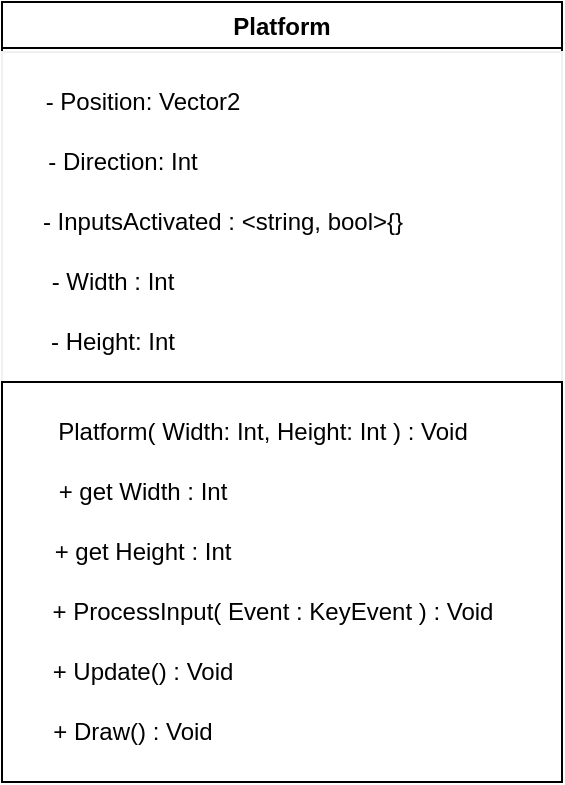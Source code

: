 <mxfile>
    <diagram id="7GxQXAaSdPLjsw9wDCDl" name="Page-1">
        <mxGraphModel dx="536" dy="361" grid="1" gridSize="10" guides="1" tooltips="1" connect="1" arrows="1" fold="1" page="1" pageScale="1" pageWidth="827" pageHeight="1169" math="0" shadow="0">
            <root>
                <mxCell id="0"/>
                <mxCell id="1" parent="0"/>
                <mxCell id="2" value="Platform" style="swimlane;fillColor=#FFFFFF;" parent="1" vertex="1">
                    <mxGeometry x="180" y="10" width="280" height="195" as="geometry"/>
                </mxCell>
                <mxCell id="21" value="" style="whiteSpace=wrap;html=1;strokeColor=#F0F0F0;fillColor=#FFFFFF;" parent="2" vertex="1">
                    <mxGeometry y="25" width="280" height="165" as="geometry"/>
                </mxCell>
                <mxCell id="3" value="- Position: Vector2&lt;br&gt;" style="text;html=1;align=center;verticalAlign=middle;resizable=0;points=[];autosize=1;strokeColor=none;fillColor=#FFFFFF;" parent="2" vertex="1">
                    <mxGeometry x="10" y="35" width="120" height="30" as="geometry"/>
                </mxCell>
                <mxCell id="5" value="- Direction: Int" style="text;html=1;align=center;verticalAlign=middle;resizable=0;points=[];autosize=1;strokeColor=none;fillColor=#FFFFFF;" parent="2" vertex="1">
                    <mxGeometry x="10" y="65" width="100" height="30" as="geometry"/>
                </mxCell>
                <mxCell id="6" value="- InputsActivated : &amp;lt;string, bool&amp;gt;{}" style="text;html=1;align=center;verticalAlign=middle;resizable=0;points=[];autosize=1;strokeColor=none;fillColor=#FFFFFF;" parent="2" vertex="1">
                    <mxGeometry x="10" y="95" width="200" height="30" as="geometry"/>
                </mxCell>
                <mxCell id="12" value="- Width : Int" style="text;html=1;align=center;verticalAlign=middle;resizable=0;points=[];autosize=1;strokeColor=none;fillColor=#FFFFFF;" parent="2" vertex="1">
                    <mxGeometry x="15" y="125" width="80" height="30" as="geometry"/>
                </mxCell>
                <mxCell id="13" value="- Height: Int" style="text;html=1;align=center;verticalAlign=middle;resizable=0;points=[];autosize=1;strokeColor=none;fillColor=#FFFFFF;" parent="2" vertex="1">
                    <mxGeometry x="10" y="155" width="90" height="30" as="geometry"/>
                </mxCell>
                <mxCell id="11" value="" style="rounded=0;whiteSpace=wrap;html=1;" parent="1" vertex="1">
                    <mxGeometry x="180" y="200" width="280" height="200" as="geometry"/>
                </mxCell>
                <mxCell id="14" value="Platform( Width: Int, Height: Int ) : Void" style="text;html=1;align=center;verticalAlign=middle;resizable=0;points=[];autosize=1;strokeColor=none;fillColor=none;" parent="1" vertex="1">
                    <mxGeometry x="195" y="210" width="230" height="30" as="geometry"/>
                </mxCell>
                <mxCell id="15" value="+ ProcessInput( Event : KeyEvent ) : Void" style="text;html=1;align=center;verticalAlign=middle;resizable=0;points=[];autosize=1;strokeColor=none;fillColor=none;" parent="1" vertex="1">
                    <mxGeometry x="195" y="300" width="240" height="30" as="geometry"/>
                </mxCell>
                <mxCell id="16" value="+ Update() : Void" style="text;html=1;align=center;verticalAlign=middle;resizable=0;points=[];autosize=1;strokeColor=none;fillColor=none;" parent="1" vertex="1">
                    <mxGeometry x="195" y="330" width="110" height="30" as="geometry"/>
                </mxCell>
                <mxCell id="17" value="+ Draw() : Void" style="text;html=1;align=center;verticalAlign=middle;resizable=0;points=[];autosize=1;strokeColor=none;fillColor=none;" parent="1" vertex="1">
                    <mxGeometry x="195" y="360" width="100" height="30" as="geometry"/>
                </mxCell>
                <mxCell id="18" value="+ get Width : Int" style="text;html=1;align=center;verticalAlign=middle;resizable=0;points=[];autosize=1;strokeColor=none;fillColor=none;" parent="1" vertex="1">
                    <mxGeometry x="195" y="240" width="110" height="30" as="geometry"/>
                </mxCell>
                <mxCell id="19" value="+ get Height : Int" style="text;html=1;align=center;verticalAlign=middle;resizable=0;points=[];autosize=1;strokeColor=none;fillColor=none;" parent="1" vertex="1">
                    <mxGeometry x="195" y="270" width="110" height="30" as="geometry"/>
                </mxCell>
            </root>
        </mxGraphModel>
    </diagram>
</mxfile>